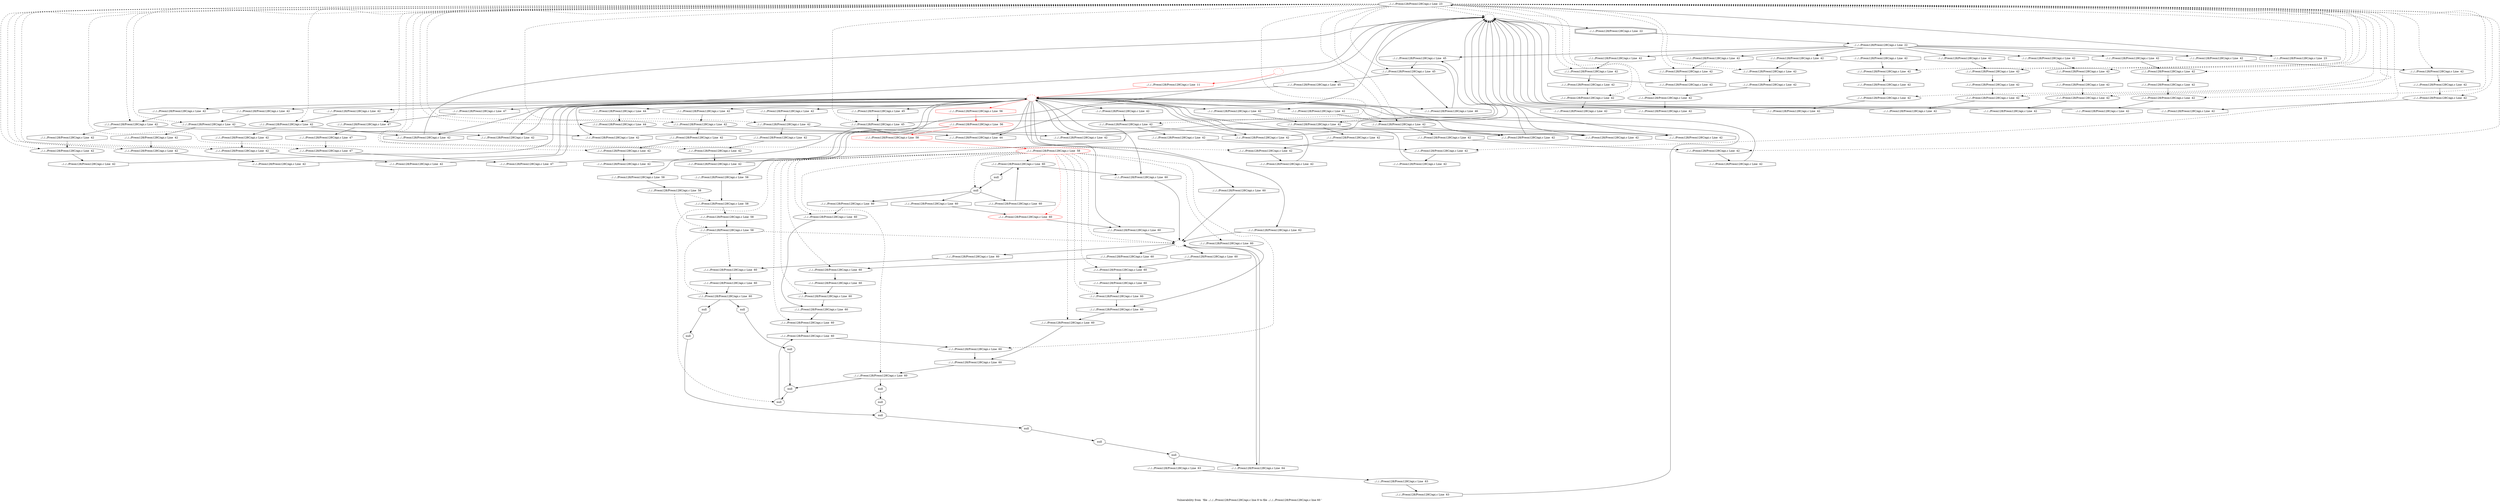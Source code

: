 digraph "Vulnerability from 'file ../../../Preon128/Preon128C/api.c line 8 to file ../../../Preon128/Preon128C/api.c line 60 '  "{
label="Vulnerability from  'file ../../../Preon128/Preon128C/api.c line 8 to file ../../../Preon128/Preon128C/api.c line 60 ' ";
node_2834[shape=ellipse,style=solid,label="../../../Preon128/Preon128C/api.c Line  23"]
node_2831[shape=ellipse,style=dashed,label=""]
"node_2834"->"node_2831" [style=dashed]
node_2838[shape=ellipse,style=solid,label="../../../Preon128/Preon128C/api.c Line  42"]
"node_2834"->"node_2838" [style=dashed]
node_2923[shape=ellipse,style=solid,label="../../../Preon128/Preon128C/api.c Line  44"]
"node_2834"->"node_2923" [style=dashed]
node_2885[shape=ellipse,style=solid,label="../../../Preon128/Preon128C/api.c Line  42"]
"node_2834"->"node_2885" [style=dashed]
node_2851[shape=ellipse,style=solid,label="../../../Preon128/Preon128C/api.c Line  42"]
"node_2834"->"node_2851" [style=dashed]
node_2932[shape=ellipse,style=solid,label="../../../Preon128/Preon128C/api.c Line  47"]
"node_2834"->"node_2932" [style=dashed]
node_2849[shape=ellipse,style=solid,label="../../../Preon128/Preon128C/api.c Line  42"]
"node_2834"->"node_2849" [style=dashed]
node_2879[shape=ellipse,style=solid,label="../../../Preon128/Preon128C/api.c Line  42"]
"node_2834"->"node_2879" [style=dashed]
node_2860[shape=ellipse,style=solid,label="../../../Preon128/Preon128C/api.c Line  42"]
"node_2834"->"node_2860" [style=dashed]
node_2928[shape=ellipse,style=solid,label="../../../Preon128/Preon128C/api.c Line  45"]
"node_2834"->"node_2928" [style=dashed]
node_2845[shape=ellipse,style=solid,label="../../../Preon128/Preon128C/api.c Line  42"]
"node_2834"->"node_2845" [style=dashed]
node_2881[shape=ellipse,style=solid,label="../../../Preon128/Preon128C/api.c Line  42"]
"node_2834"->"node_2881" [style=dashed]
node_2912[shape=ellipse,style=solid,label="../../../Preon128/Preon128C/api.c Line  42"]
"node_2834"->"node_2912" [style=dashed]
node_2890[shape=ellipse,style=solid,label="../../../Preon128/Preon128C/api.c Line  42"]
"node_2834"->"node_2890" [style=dashed]
node_2934[shape=ellipse,style=solid,label="../../../Preon128/Preon128C/api.c Line  47"]
"node_2834"->"node_2934" [style=dashed]
node_2883[shape=ellipse,style=solid,label="../../../Preon128/Preon128C/api.c Line  42"]
"node_2834"->"node_2883" [style=dashed]
node_2892[shape=ellipse,style=solid,label="../../../Preon128/Preon128C/api.c Line  42"]
"node_2834"->"node_2892" [style=dashed]
node_2894[shape=ellipse,style=solid,label="../../../Preon128/Preon128C/api.c Line  42"]
"node_2834"->"node_2894" [style=dashed]
node_2840[shape=ellipse,style=solid,label="../../../Preon128/Preon128C/api.c Line  42"]
"node_2834"->"node_2840" [style=dashed]
node_2836[shape=ellipse,style=solid,label="../../../Preon128/Preon128C/api.c Line  42"]
"node_2834"->"node_2836" [style=dashed]
node_2896[shape=ellipse,style=solid,label="../../../Preon128/Preon128C/api.c Line  42"]
"node_2834"->"node_2896" [style=dashed]
node_2862[shape=ellipse,style=solid,label="../../../Preon128/Preon128C/api.c Line  42"]
"node_2834"->"node_2862" [style=dashed]
node_2914[shape=ellipse,style=solid,label="../../../Preon128/Preon128C/api.c Line  42"]
"node_2834"->"node_2914" [style=dashed]
node_2869[shape=ellipse,style=solid,label="../../../Preon128/Preon128C/api.c Line  42"]
"node_2834"->"node_2869" [style=dashed]
node_2858[shape=ellipse,style=solid,label="../../../Preon128/Preon128C/api.c Line  42"]
"node_2834"->"node_2858" [style=dashed]
node_2872[shape=ellipse,style=solid,label="../../../Preon128/Preon128C/api.c Line  42"]
"node_2834"->"node_2872" [style=dashed]
node_2916[shape=ellipse,style=solid,label="../../../Preon128/Preon128C/api.c Line  42"]
"node_2834"->"node_2916" [style=dashed]
node_2901[shape=ellipse,style=solid,label="../../../Preon128/Preon128C/api.c Line  42"]
"node_2834"->"node_2901" [style=dashed]
node_2856[shape=ellipse,style=solid,label="../../../Preon128/Preon128C/api.c Line  42"]
"node_2834"->"node_2856" [style=dashed]
node_2903[shape=ellipse,style=solid,label="../../../Preon128/Preon128C/api.c Line  42"]
"node_2834"->"node_2903" [style=dashed]
node_2905[shape=ellipse,style=solid,label="../../../Preon128/Preon128C/api.c Line  42"]
"node_2834"->"node_2905" [style=dashed]
node_2926[shape=ellipse,style=solid,label="../../../Preon128/Preon128C/api.c Line  45"]
"node_2834"->"node_2926" [style=dashed]
node_2874[shape=ellipse,style=solid,label="../../../Preon128/Preon128C/api.c Line  42"]
"node_2834"->"node_2874" [style=dashed]
node_2867[shape=ellipse,style=solid,label="../../../Preon128/Preon128C/api.c Line  42"]
"node_2834"->"node_2867" [style=dashed]
node_2907[shape=ellipse,style=solid,label="../../../Preon128/Preon128C/api.c Line  42"]
"node_2834"->"node_2907" [style=dashed]
node_2847[shape=ellipse,style=solid,label="../../../Preon128/Preon128C/api.c Line  42"]
"node_2834"->"node_2847" [style=dashed]
node_2918[shape=ellipse,style=solid,label="../../../Preon128/Preon128C/api.c Line  42"]
"node_2834"->"node_2918" [style=dashed]
node_2833[shape=doubleoctagon,style=solid,label="../../../Preon128/Preon128C/api.c Line  22"]
node_2832[shape=ellipse,style=solid,label="../../../Preon128/Preon128C/api.c Line  22"]
"node_2833"->"node_2832"
node_2929[shape=octagon,style=solid,label="../../../Preon128/Preon128C/api.c Line  45"]
"node_2832"->"node_2929"
node_2880[shape=octagon,style=solid,label="../../../Preon128/Preon128C/api.c Line  42"]
"node_2832"->"node_2880"
node_2913[shape=octagon,style=solid,label="../../../Preon128/Preon128C/api.c Line  42"]
"node_2832"->"node_2913"
node_2891[shape=octagon,style=solid,label="../../../Preon128/Preon128C/api.c Line  42"]
"node_2832"->"node_2891"
node_2868[shape=octagon,style=solid,label="../../../Preon128/Preon128C/api.c Line  42"]
"node_2832"->"node_2868"
node_2857[shape=octagon,style=solid,label="../../../Preon128/Preon128C/api.c Line  42"]
"node_2832"->"node_2857"
node_2837[shape=octagon,style=solid,label="../../../Preon128/Preon128C/api.c Line  42"]
"node_2832"->"node_2837"
node_2902[shape=octagon,style=solid,label="../../../Preon128/Preon128C/api.c Line  42"]
"node_2832"->"node_2902"
node_2846[shape=octagon,style=solid,label="../../../Preon128/Preon128C/api.c Line  42"]
"node_2832"->"node_2846"
node_2835[shape=octagon,style=solid,label="../../../Preon128/Preon128C/api.c Line  23"]
"node_2832"->"node_2835"
"node_2831"->"node_2833"
node_2830[shape=octagon,style=solid,label="../../../Preon128/Preon128C/api.c Line  11", color=red]
node_2829[shape=ellipse,style=dashed,label="", color=red]
"node_2830"->"node_2829" [color=red]
node_2850[shape=octagon,style=solid,label="../../../Preon128/Preon128C/api.c Line  42"]
"node_2829"->"node_2850"
node_2982[shape=octagon,style=solid,label="../../../Preon128/Preon128C/api.c Line  60"]
"node_2829"->"node_2982"
node_2854[shape=octagon,style=solid,label="../../../Preon128/Preon128C/api.c Line  42"]
"node_2829"->"node_2854"
node_2937[shape=octagon,style=solid,label="../../../Preon128/Preon128C/api.c Line  56", color=red]
"node_2829"->"node_2937" [color=red]
node_2884[shape=octagon,style=solid,label="../../../Preon128/Preon128C/api.c Line  42"]
"node_2829"->"node_2884"
node_2843[shape=octagon,style=solid,label="../../../Preon128/Preon128C/api.c Line  42"]
"node_2829"->"node_2843"
node_2933[shape=octagon,style=solid,label="../../../Preon128/Preon128C/api.c Line  47"]
"node_2829"->"node_2933"
node_2945[shape=octagon,style=solid,label="../../../Preon128/Preon128C/api.c Line  60"]
"node_2829"->"node_2945"
node_2839[shape=octagon,style=solid,label="../../../Preon128/Preon128C/api.c Line  42"]
"node_2829"->"node_2839"
node_2966[shape=octagon,style=solid,label="../../../Preon128/Preon128C/api.c Line  60"]
"node_2829"->"node_2966"
node_2877[shape=octagon,style=solid,label="../../../Preon128/Preon128C/api.c Line  42"]
"node_2829"->"node_2877"
node_2931[shape=octagon,style=solid,label="../../../Preon128/Preon128C/api.c Line  46"]
"node_2829"->"node_2931"
node_2888[shape=octagon,style=solid,label="../../../Preon128/Preon128C/api.c Line  42"]
"node_2829"->"node_2888"
node_2895[shape=octagon,style=solid,label="../../../Preon128/Preon128C/api.c Line  42"]
"node_2829"->"node_2895"
node_2861[shape=octagon,style=solid,label="../../../Preon128/Preon128C/api.c Line  42"]
"node_2829"->"node_2861"
node_2865[shape=octagon,style=solid,label="../../../Preon128/Preon128C/api.c Line  42"]
"node_2829"->"node_2865"
node_2899[shape=octagon,style=solid,label="../../../Preon128/Preon128C/api.c Line  42"]
"node_2829"->"node_2899"
node_2924[shape=octagon,style=solid,label="../../../Preon128/Preon128C/api.c Line  44"]
"node_2829"->"node_2924"
node_2925[shape=octagon,style=solid,label="../../../Preon128/Preon128C/api.c Line  44"]
"node_2829"->"node_2925"
node_2910[shape=octagon,style=solid,label="../../../Preon128/Preon128C/api.c Line  42"]
"node_2829"->"node_2910"
node_2917[shape=octagon,style=solid,label="../../../Preon128/Preon128C/api.c Line  42"]
"node_2829"->"node_2917"
node_2921[shape=octagon,style=solid,label="../../../Preon128/Preon128C/api.c Line  42"]
"node_2829"->"node_2921"
node_2991[shape=octagon,style=solid,label="../../../Preon128/Preon128C/api.c Line  62"]
"node_2829"->"node_2991"
node_2873[shape=octagon,style=solid,label="../../../Preon128/Preon128C/api.c Line  42"]
"node_2829"->"node_2873"
node_2927[shape=octagon,style=solid,label="../../../Preon128/Preon128C/api.c Line  45"]
"node_2829"->"node_2927"
node_2906[shape=octagon,style=solid,label="../../../Preon128/Preon128C/api.c Line  42"]
"node_2829"->"node_2906"
node_2828[shape=ellipse,style=dashed,label="", color=red]
"node_2828"->"node_2830" [color=red]
"node_2850"->"node_2849"
"node_2838"->"node_2843"
node_2841[shape=octagon,style=solid,label="../../../Preon128/Preon128C/api.c Line  42"]
"node_2838"->"node_2841"
node_2980[shape=ellipse,style=solid,label="../../../Preon128/Preon128C/api.c Line  60"]
node_2979[shape=octagon,style=solid,label="../../../Preon128/Preon128C/api.c Line  60"]
"node_2980"->"node_2979"
node_2981[shape=octagon,style=solid,label="../../../Preon128/Preon128C/api.c Line  60"]
"node_2981"->"node_2980"
node_2944[shape=ellipse,style=dashed,label=""]
"node_2982"->"node_2944"
"node_2854"->"node_2831"
node_2922[shape=octagon,style=solid,label="../../../Preon128/Preon128C/api.c Line  42"]
"node_2922"->"node_2831"
"node_2923"->"node_2925"
node_2936[shape=ellipse,style=solid,label="../../../Preon128/Preon128C/api.c Line  56", color=red]
node_2955[shape=octagon,style=solid,label="../../../Preon128/Preon128C/api.c Line  58", color=red]
"node_2936"->"node_2955" [color=red]
node_2939[shape=octagon,style=solid,label="../../../Preon128/Preon128C/api.c Line  58"]
"node_2936"->"node_2939"
node_2941[shape=octagon,style=solid,label="../../../Preon128/Preon128C/api.c Line  58"]
"node_2936"->"node_2941"
"node_2937"->"node_2936" [color=red]
"node_2884"->"node_2883"
node_2887[shape=octagon,style=solid,label="../../../Preon128/Preon128C/api.c Line  42"]
"node_2885"->"node_2887"
"node_2843"->"node_2831"
node_2853[shape=octagon,style=solid,label="../../../Preon128/Preon128C/api.c Line  42"]
"node_2851"->"node_2853"
node_2935[shape=octagon,style=solid,label="../../../Preon128/Preon128C/api.c Line  47"]
"node_2932"->"node_2935"
"node_2933"->"node_2932"
"node_2849"->"node_2854"
node_2852[shape=octagon,style=solid,label="../../../Preon128/Preon128C/api.c Line  42"]
"node_2849"->"node_2852"
node_2983[shape=ellipse,style=solid,label="../../../Preon128/Preon128C/api.c Line  60"]
node_2977[shape=octagon,style=solid,label="../../../Preon128/Preon128C/api.c Line  60"]
"node_2983"->"node_2977"
node_2984[shape=octagon,style=solid,label="../../../Preon128/Preon128C/api.c Line  60"]
"node_2984"->"node_2983"
node_2985[shape=ellipse,style=solid,label="null"]
node_2975[shape=octagon,style=solid,label="../../../Preon128/Preon128C/api.c Line  60"]
"node_2985"->"node_2975"
node_2844[shape=octagon,style=solid,label="../../../Preon128/Preon128C/api.c Line  42"]
"node_2844"->"node_2831"
node_2870[shape=octagon,style=solid,label="../../../Preon128/Preon128C/api.c Line  42"]
"node_2870"->"node_2869"
"node_2944"->"node_2981"
node_2965[shape=octagon,style=solid,label="../../../Preon128/Preon128C/api.c Line  60"]
"node_2944"->"node_2965"
node_2995[shape=octagon,style=solid,label="../../../Preon128/Preon128C/api.c Line  64"]
"node_2944"->"node_2995"
node_2947[shape=octagon,style=solid,label="../../../Preon128/Preon128C/api.c Line  60"]
"node_2944"->"node_2947"
"node_2945"->"node_2944"
node_2954[shape=ellipse,style=solid,label="../../../Preon128/Preon128C/api.c Line  58", color=red]
"node_2954"->"node_2980" [style=dashed]
"node_2954"->"node_2983" [style=dashed]
"node_2954"->"node_2985" [style=dashed]
"node_2954"->"node_2944" [style=dashed]
node_2964[shape=ellipse,style=solid,label="../../../Preon128/Preon128C/api.c Line  60"]
"node_2954"->"node_2964" [style=dashed]
node_2967[shape=ellipse,style=solid,label="../../../Preon128/Preon128C/api.c Line  60"]
"node_2954"->"node_2967" [style=dashed]
node_2969[shape=ellipse,style=solid,label="null"]
"node_2954"->"node_2969" [style=dashed]
node_2958[shape=ellipse,style=solid,label="../../../Preon128/Preon128C/api.c Line  60"]
"node_2954"->"node_2958" [style=dashed]
node_2960[shape=ellipse,style=solid,label="../../../Preon128/Preon128C/api.c Line  60"]
"node_2954"->"node_2960" [style=dashed]
node_2976[shape=ellipse,style=solid,label="../../../Preon128/Preon128C/api.c Line  60"]
"node_2954"->"node_2976" [style=dashed]
node_2972[shape=ellipse,style=solid,label="../../../Preon128/Preon128C/api.c Line  60", color=red]
"node_2954"->"node_2972" [color=red, style=dashed]
node_2971[shape=ellipse,style=solid,label="../../../Preon128/Preon128C/api.c Line  60"]
"node_2954"->"node_2971" [style=dashed]
node_2962[shape=ellipse,style=solid,label="../../../Preon128/Preon128C/api.c Line  60"]
"node_2954"->"node_2962" [style=dashed]
node_2978[shape=ellipse,style=solid,label="../../../Preon128/Preon128C/api.c Line  60"]
"node_2954"->"node_2978" [style=dashed]
node_2974[shape=ellipse,style=solid,label="../../../Preon128/Preon128C/api.c Line  60"]
"node_2954"->"node_2974" [style=dashed]
"node_2955"->"node_2954" [color=red]
"node_2839"->"node_2838"
node_2886[shape=octagon,style=solid,label="../../../Preon128/Preon128C/api.c Line  42"]
"node_2886"->"node_2885"
"node_2887"->"node_2829"
node_2963[shape=octagon,style=solid,label="../../../Preon128/Preon128C/api.c Line  60"]
"node_2964"->"node_2963"
"node_2965"->"node_2964"
node_2882[shape=octagon,style=solid,label="../../../Preon128/Preon128C/api.c Line  42"]
"node_2879"->"node_2882"
"node_2966"->"node_2944"
"node_2967"->"node_2966"
node_2970[shape=octagon,style=solid,label="null"]
"node_2967"->"node_2970"
"node_2877"->"node_2831"
"node_2860"->"node_2865"
node_2863[shape=octagon,style=solid,label="../../../Preon128/Preon128C/api.c Line  42"]
"node_2860"->"node_2863"
node_2930[shape=octagon,style=solid,label="../../../Preon128/Preon128C/api.c Line  45"]
"node_2928"->"node_2930"
"node_2928"->"node_2931"
"node_2929"->"node_2928"
node_2848[shape=octagon,style=solid,label="../../../Preon128/Preon128C/api.c Line  42"]
"node_2845"->"node_2848"
"node_2930"->"node_2829"
"node_2931"->"node_2831"
"node_2880"->"node_2879"
node_2889[shape=octagon,style=solid,label="../../../Preon128/Preon128C/api.c Line  42"]
"node_2881"->"node_2889"
"node_2888"->"node_2831"
"node_2889"->"node_2831"
node_2948[shape=ellipse,style=solid,label="../../../Preon128/Preon128C/api.c Line  60"]
node_2953[shape=octagon,style=solid,label="null"]
"node_2948"->"node_2953"
node_2951[shape=octagon,style=solid,label="null"]
"node_2948"->"node_2951"
node_2949[shape=octagon,style=solid,label="../../../Preon128/Preon128C/api.c Line  60"]
"node_2949"->"node_2948"
node_2956[shape=ellipse,style=solid,label="null"]
node_2988[shape=octagon,style=solid,label="null"]
"node_2956"->"node_2988"
node_2957[shape=octagon,style=solid,label="null"]
"node_2957"->"node_2956"
node_2915[shape=octagon,style=solid,label="../../../Preon128/Preon128C/api.c Line  42"]
"node_2912"->"node_2915"
"node_2913"->"node_2912"
node_2871[shape=octagon,style=solid,label="../../../Preon128/Preon128C/api.c Line  47"]
"node_2871"->"node_2829"
node_2859[shape=octagon,style=solid,label="../../../Preon128/Preon128C/api.c Line  42"]
"node_2859"->"node_2858"
node_2893[shape=octagon,style=solid,label="../../../Preon128/Preon128C/api.c Line  42"]
"node_2890"->"node_2893"
"node_2891"->"node_2890"
"node_2934"->"node_2871"
"node_2935"->"node_2934"
"node_2882"->"node_2881"
"node_2883"->"node_2886"
"node_2883"->"node_2888"
"node_2868"->"node_2867"
node_2900[shape=octagon,style=solid,label="../../../Preon128/Preon128C/api.c Line  42"]
"node_2892"->"node_2900"
"node_2893"->"node_2892"
node_2968[shape=octagon,style=solid,label="../../../Preon128/Preon128C/api.c Line  60"]
"node_2968"->"node_2967"
"node_2969"->"node_2984"
"node_2969"->"node_2968"
node_2973[shape=octagon,style=solid,label="../../../Preon128/Preon128C/api.c Line  60"]
"node_2969"->"node_2973"
node_2897[shape=octagon,style=solid,label="../../../Preon128/Preon128C/api.c Line  42"]
"node_2894"->"node_2897"
"node_2894"->"node_2899"
"node_2895"->"node_2894"
"node_2861"->"node_2860"
node_2842[shape=octagon,style=solid,label="../../../Preon128/Preon128C/api.c Line  42"]
"node_2840"->"node_2842"
"node_2836"->"node_2844"
node_2992[shape=ellipse,style=solid,label="../../../Preon128/Preon128C/api.c Line  63"]
node_2994[shape=octagon,style=solid,label="../../../Preon128/Preon128C/api.c Line  63"]
"node_2992"->"node_2994"
node_2993[shape=octagon,style=solid,label="../../../Preon128/Preon128C/api.c Line  63"]
"node_2993"->"node_2992"
"node_2994"->"node_2829"
node_2876[shape=octagon,style=solid,label="../../../Preon128/Preon128C/api.c Line  42"]
"node_2876"->"node_2829"
"node_2958"->"node_2957"
node_2986[shape=octagon,style=solid,label="null"]
"node_2958"->"node_2986"
node_2959[shape=octagon,style=solid,label="../../../Preon128/Preon128C/api.c Line  60"]
"node_2959"->"node_2958"
node_2898[shape=octagon,style=solid,label="../../../Preon128/Preon128C/api.c Line  42"]
"node_2896"->"node_2898"
"node_2897"->"node_2896"
"node_2865"->"node_2831"
node_2938[shape=ellipse,style=solid,label="../../../Preon128/Preon128C/api.c Line  58"]
node_2940[shape=ellipse,style=solid,label="../../../Preon128/Preon128C/api.c Line  58"]
"node_2938"->"node_2940" [style=dashed]
node_2942[shape=ellipse,style=solid,label="../../../Preon128/Preon128C/api.c Line  58"]
"node_2938"->"node_2942" [style=dashed]
"node_2939"->"node_2938"
node_2864[shape=octagon,style=solid,label="../../../Preon128/Preon128C/api.c Line  42"]
"node_2864"->"node_2829"
node_2943[shape=octagon,style=solid,label="../../../Preon128/Preon128C/api.c Line  58"]
"node_2940"->"node_2943"
"node_2941"->"node_2940"
"node_2862"->"node_2864"
node_2878[shape=octagon,style=solid,label="../../../Preon128/Preon128C/api.c Line  42"]
"node_2878"->"node_2831"
"node_2898"->"node_2829"
"node_2899"->"node_2831"
"node_2942"->"node_2944" [style=dashed]
"node_2942"->"node_2948" [style=dashed]
node_2946[shape=ellipse,style=solid,label="../../../Preon128/Preon128C/api.c Line  60"]
"node_2942"->"node_2946" [style=dashed]
"node_2943"->"node_2942"
node_2952[shape=ellipse,style=solid,label="null"]
"node_2952"->"node_2986"
"node_2953"->"node_2952"
"node_2857"->"node_2856"
"node_2924"->"node_2923"
"node_2925"->"node_2831"
"node_2852"->"node_2851"
"node_2910"->"node_2831"
node_2911[shape=octagon,style=solid,label="../../../Preon128/Preon128C/api.c Line  42"]
"node_2911"->"node_2831"
"node_2914"->"node_2922"
"node_2915"->"node_2914"
"node_2841"->"node_2840"
"node_2960"->"node_2959"
node_2961[shape=octagon,style=solid,label="../../../Preon128/Preon128C/api.c Line  60"]
"node_2961"->"node_2960"
"node_2869"->"node_2878"
"node_2976"->"node_2975"
"node_2977"->"node_2976"
node_2950[shape=ellipse,style=solid,label="null"]
"node_2950"->"node_2988"
"node_2951"->"node_2950"
"node_2995"->"node_2944"
"node_2837"->"node_2836"
node_2866[shape=octagon,style=solid,label="../../../Preon128/Preon128C/api.c Line  42"]
"node_2858"->"node_2866"
"node_2946"->"node_2949"
"node_2947"->"node_2946"
"node_2872"->"node_2877"
node_2875[shape=octagon,style=solid,label="../../../Preon128/Preon128C/api.c Line  42"]
"node_2872"->"node_2875"
"node_2916"->"node_2921"
node_2919[shape=octagon,style=solid,label="../../../Preon128/Preon128C/api.c Line  42"]
"node_2916"->"node_2919"
"node_2917"->"node_2916"
"node_2863"->"node_2862"
"node_2972"->"node_2982"
"node_2973"->"node_2972"
"node_2986"->"node_2985"
node_2987[shape=ellipse,style=solid,label="null"]
node_2990[shape=octagon,style=solid,label="null"]
"node_2987"->"node_2990"
"node_2988"->"node_2987"
"node_2900"->"node_2831"
node_2904[shape=octagon,style=solid,label="../../../Preon128/Preon128C/api.c Line  42"]
"node_2901"->"node_2904"
node_2920[shape=octagon,style=solid,label="../../../Preon128/Preon128C/api.c Line  42"]
"node_2920"->"node_2829"
"node_2921"->"node_2831"
"node_2856"->"node_2859"
node_2989[shape=ellipse,style=solid,label="null"]
"node_2989"->"node_2993"
"node_2989"->"node_2995"
"node_2990"->"node_2989"
"node_2991"->"node_2944"
"node_2866"->"node_2831"
"node_2848"->"node_2847"
"node_2970"->"node_2969"
"node_2971"->"node_2961"
"node_2902"->"node_2901"
"node_2903"->"node_2911"
"node_2962"->"node_2961"
"node_2963"->"node_2962"
"node_2978"->"node_2977"
"node_2979"->"node_2978"
"node_2904"->"node_2903"
"node_2905"->"node_2910"
node_2908[shape=octagon,style=solid,label="../../../Preon128/Preon128C/api.c Line  42"]
"node_2905"->"node_2908"
"node_2873"->"node_2872"
"node_2875"->"node_2874"
"node_2853"->"node_2829"
"node_2846"->"node_2845"
"node_2926"->"node_2929"
"node_2927"->"node_2926"
"node_2874"->"node_2876"
"node_2867"->"node_2870"
"node_2906"->"node_2905"
node_2909[shape=octagon,style=solid,label="../../../Preon128/Preon128C/api.c Line  42"]
"node_2907"->"node_2909"
node_2855[shape=octagon,style=solid,label="../../../Preon128/Preon128C/api.c Line  42"]
"node_2847"->"node_2855"
"node_2842"->"node_2829"
"node_2855"->"node_2831"
"node_2918"->"node_2920"
"node_2919"->"node_2918"
"node_2835"->"node_2834"
"node_2974"->"node_2959"
"node_2975"->"node_2974"
"node_2908"->"node_2907"
"node_2909"->"node_2829"
}

